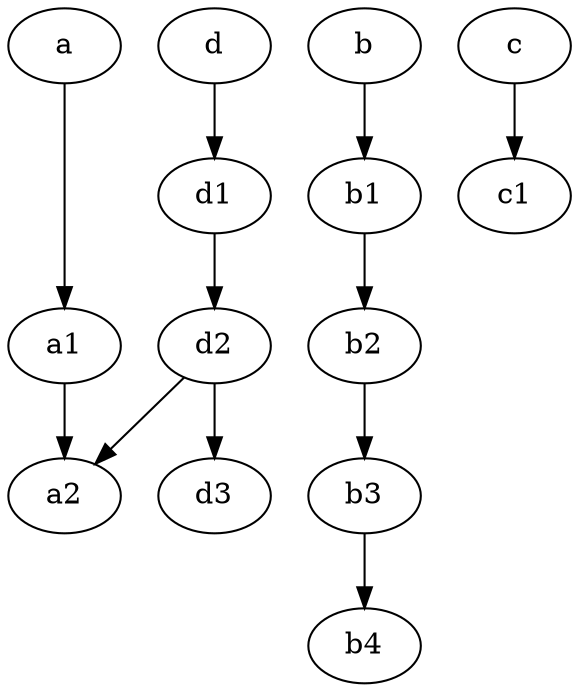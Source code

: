 digraph SO {
  { rank = same
    a b c d
  }

  a -> a1 -> a2 
  b -> b1 -> b2 -> b3 -> b4
  c -> c1 
  d -> d1 -> d2 -> d3
  d2 -> a2
}